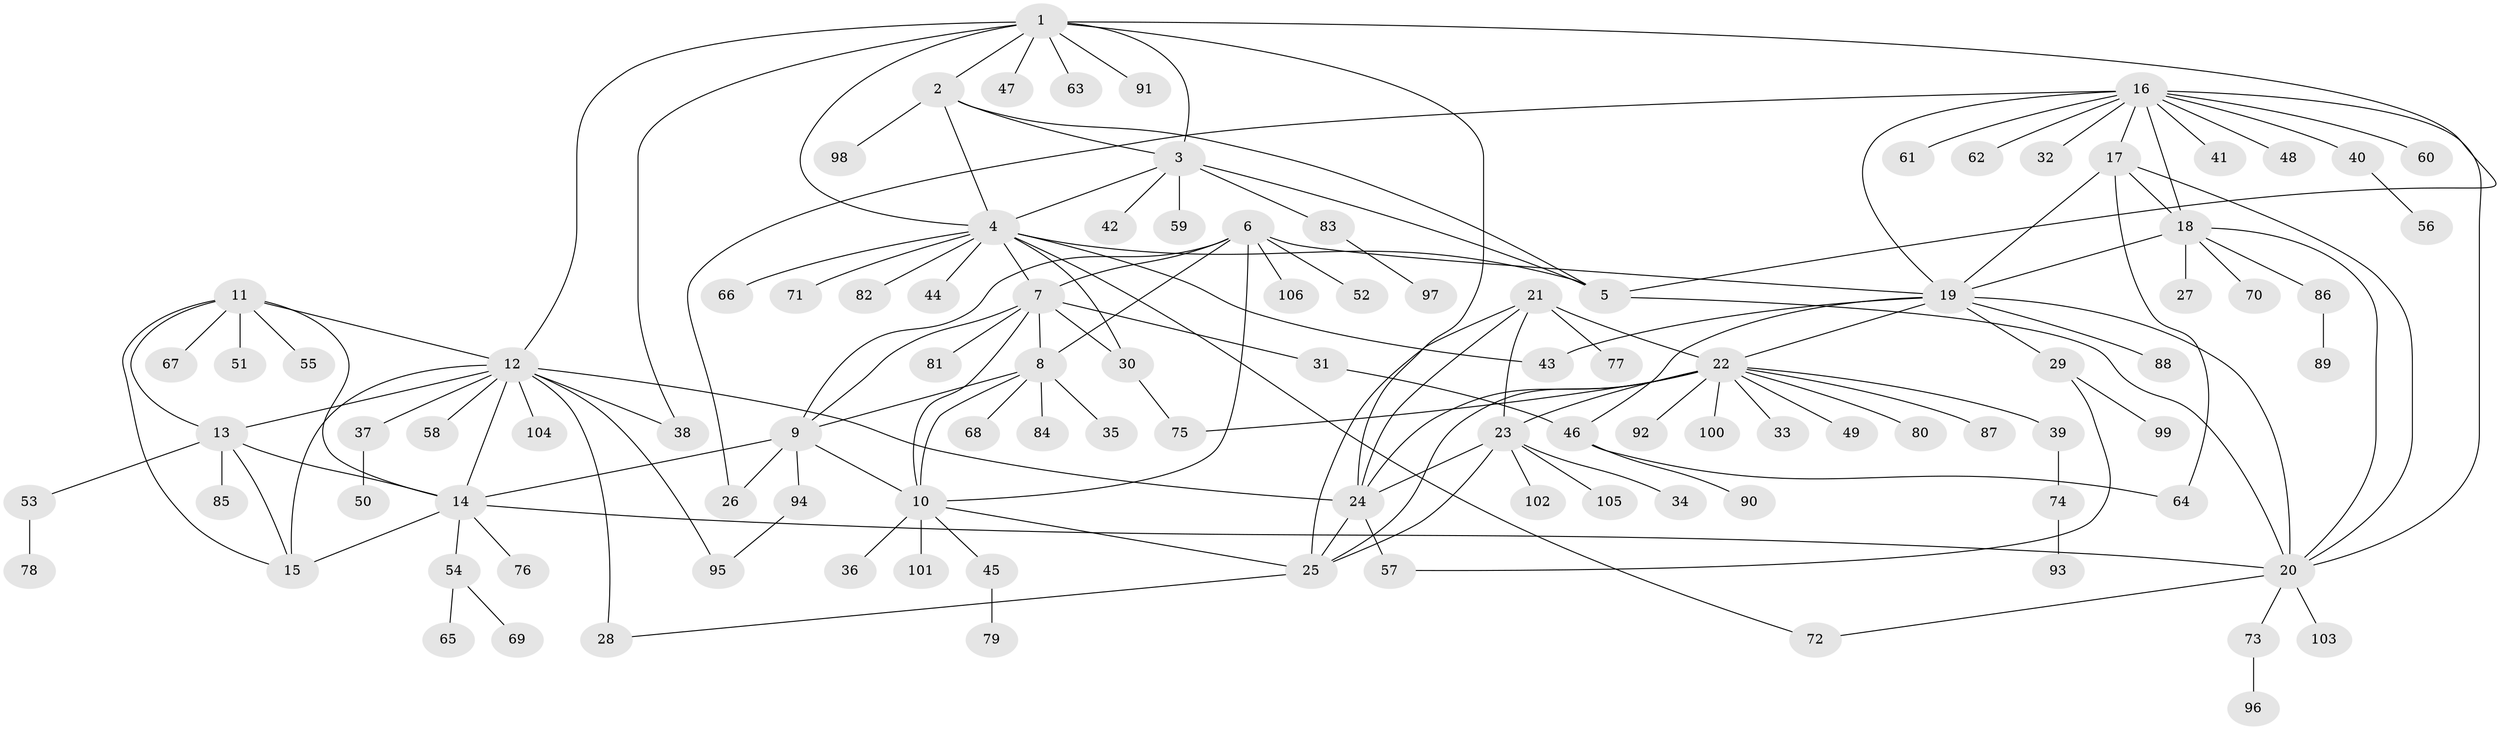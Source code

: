 // Generated by graph-tools (version 1.1) at 2025/15/03/09/25 04:15:58]
// undirected, 106 vertices, 152 edges
graph export_dot {
graph [start="1"]
  node [color=gray90,style=filled];
  1;
  2;
  3;
  4;
  5;
  6;
  7;
  8;
  9;
  10;
  11;
  12;
  13;
  14;
  15;
  16;
  17;
  18;
  19;
  20;
  21;
  22;
  23;
  24;
  25;
  26;
  27;
  28;
  29;
  30;
  31;
  32;
  33;
  34;
  35;
  36;
  37;
  38;
  39;
  40;
  41;
  42;
  43;
  44;
  45;
  46;
  47;
  48;
  49;
  50;
  51;
  52;
  53;
  54;
  55;
  56;
  57;
  58;
  59;
  60;
  61;
  62;
  63;
  64;
  65;
  66;
  67;
  68;
  69;
  70;
  71;
  72;
  73;
  74;
  75;
  76;
  77;
  78;
  79;
  80;
  81;
  82;
  83;
  84;
  85;
  86;
  87;
  88;
  89;
  90;
  91;
  92;
  93;
  94;
  95;
  96;
  97;
  98;
  99;
  100;
  101;
  102;
  103;
  104;
  105;
  106;
  1 -- 2;
  1 -- 3;
  1 -- 4;
  1 -- 5;
  1 -- 12;
  1 -- 24;
  1 -- 38;
  1 -- 47;
  1 -- 63;
  1 -- 91;
  2 -- 3;
  2 -- 4;
  2 -- 5;
  2 -- 98;
  3 -- 4;
  3 -- 5;
  3 -- 42;
  3 -- 59;
  3 -- 83;
  4 -- 5;
  4 -- 7;
  4 -- 30;
  4 -- 43;
  4 -- 44;
  4 -- 66;
  4 -- 71;
  4 -- 72;
  4 -- 82;
  5 -- 20;
  6 -- 7;
  6 -- 8;
  6 -- 9;
  6 -- 10;
  6 -- 19;
  6 -- 52;
  6 -- 106;
  7 -- 8;
  7 -- 9;
  7 -- 10;
  7 -- 30;
  7 -- 31;
  7 -- 81;
  8 -- 9;
  8 -- 10;
  8 -- 35;
  8 -- 68;
  8 -- 84;
  9 -- 10;
  9 -- 14;
  9 -- 26;
  9 -- 94;
  10 -- 25;
  10 -- 36;
  10 -- 45;
  10 -- 101;
  11 -- 12;
  11 -- 13;
  11 -- 14;
  11 -- 15;
  11 -- 51;
  11 -- 55;
  11 -- 67;
  12 -- 13;
  12 -- 14;
  12 -- 15;
  12 -- 24;
  12 -- 28;
  12 -- 37;
  12 -- 38;
  12 -- 58;
  12 -- 95;
  12 -- 104;
  13 -- 14;
  13 -- 15;
  13 -- 53;
  13 -- 85;
  14 -- 15;
  14 -- 20;
  14 -- 54;
  14 -- 76;
  16 -- 17;
  16 -- 18;
  16 -- 19;
  16 -- 20;
  16 -- 26;
  16 -- 32;
  16 -- 40;
  16 -- 41;
  16 -- 48;
  16 -- 60;
  16 -- 61;
  16 -- 62;
  17 -- 18;
  17 -- 19;
  17 -- 20;
  17 -- 64;
  18 -- 19;
  18 -- 20;
  18 -- 27;
  18 -- 70;
  18 -- 86;
  19 -- 20;
  19 -- 22;
  19 -- 29;
  19 -- 43;
  19 -- 46;
  19 -- 88;
  20 -- 72;
  20 -- 73;
  20 -- 103;
  21 -- 22;
  21 -- 23;
  21 -- 24;
  21 -- 25;
  21 -- 77;
  22 -- 23;
  22 -- 24;
  22 -- 25;
  22 -- 33;
  22 -- 39;
  22 -- 49;
  22 -- 75;
  22 -- 80;
  22 -- 87;
  22 -- 92;
  22 -- 100;
  23 -- 24;
  23 -- 25;
  23 -- 34;
  23 -- 102;
  23 -- 105;
  24 -- 25;
  24 -- 57;
  25 -- 28;
  29 -- 57;
  29 -- 99;
  30 -- 75;
  31 -- 46;
  37 -- 50;
  39 -- 74;
  40 -- 56;
  45 -- 79;
  46 -- 64;
  46 -- 90;
  53 -- 78;
  54 -- 65;
  54 -- 69;
  73 -- 96;
  74 -- 93;
  83 -- 97;
  86 -- 89;
  94 -- 95;
}
